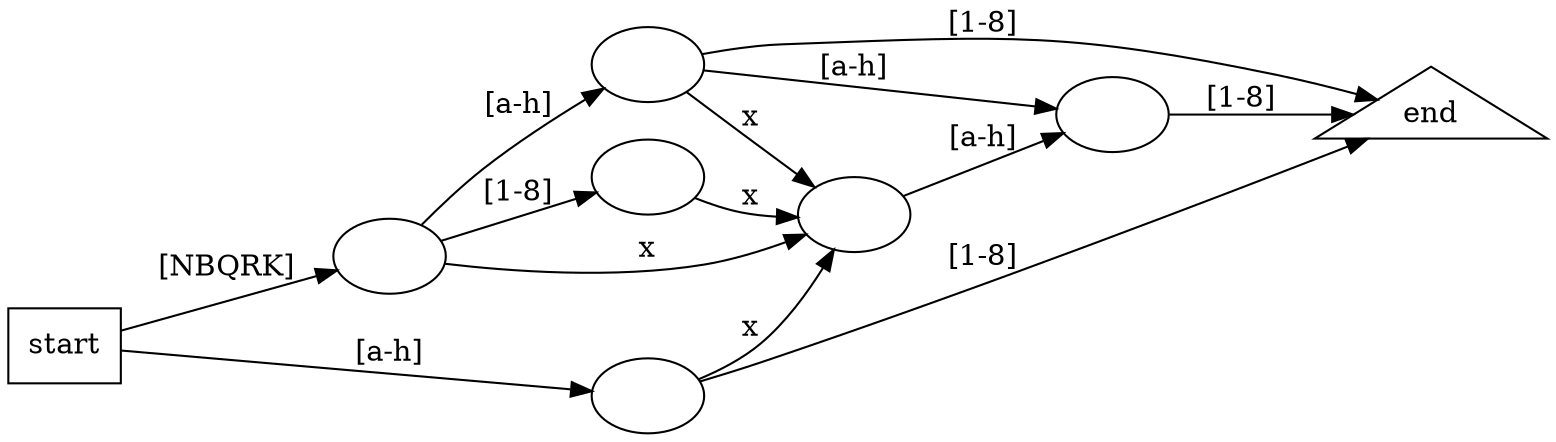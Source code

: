 digraph G
{
    rankdir=LR
    start -> a [label="[NBQRK]"]
    start -> f [label="[a-h]"]
    f -> c [label="x"]
    f -> e [label="[1-8]"]
    a -> b [label="[a-h]"]
    b -> e [label="[1-8]"]
    a -> g [label="[1-8]"]
    g -> c [label="x"]
    
    b -> d [label="[a-h]"]
    a -> c [label="x"]
    b -> c [label="x"]
    c -> d [label="[a-h]"]
    d -> e [label="[1-8]"]

    
    start [shape=box]
    a [label=""]
    b [label=""]
    c [label=""]
    d [label=""]
    e [label="end" shape=triangle]
    f [label=""]
    g [label=""]
}